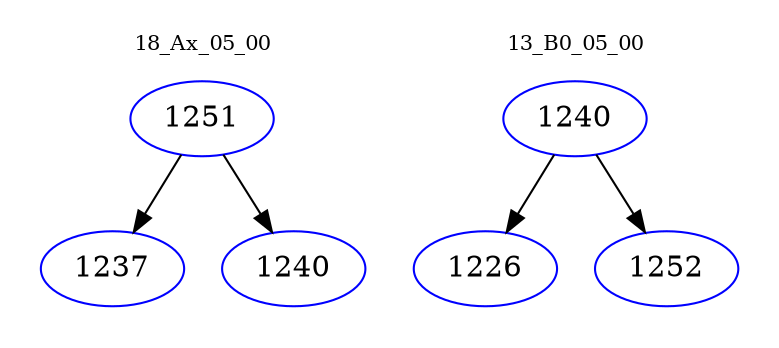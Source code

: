 digraph{
subgraph cluster_0 {
color = white
label = "18_Ax_05_00";
fontsize=10;
T0_1251 [label="1251", color="blue"]
T0_1251 -> T0_1237 [color="black"]
T0_1237 [label="1237", color="blue"]
T0_1251 -> T0_1240 [color="black"]
T0_1240 [label="1240", color="blue"]
}
subgraph cluster_1 {
color = white
label = "13_B0_05_00";
fontsize=10;
T1_1240 [label="1240", color="blue"]
T1_1240 -> T1_1226 [color="black"]
T1_1226 [label="1226", color="blue"]
T1_1240 -> T1_1252 [color="black"]
T1_1252 [label="1252", color="blue"]
}
}
